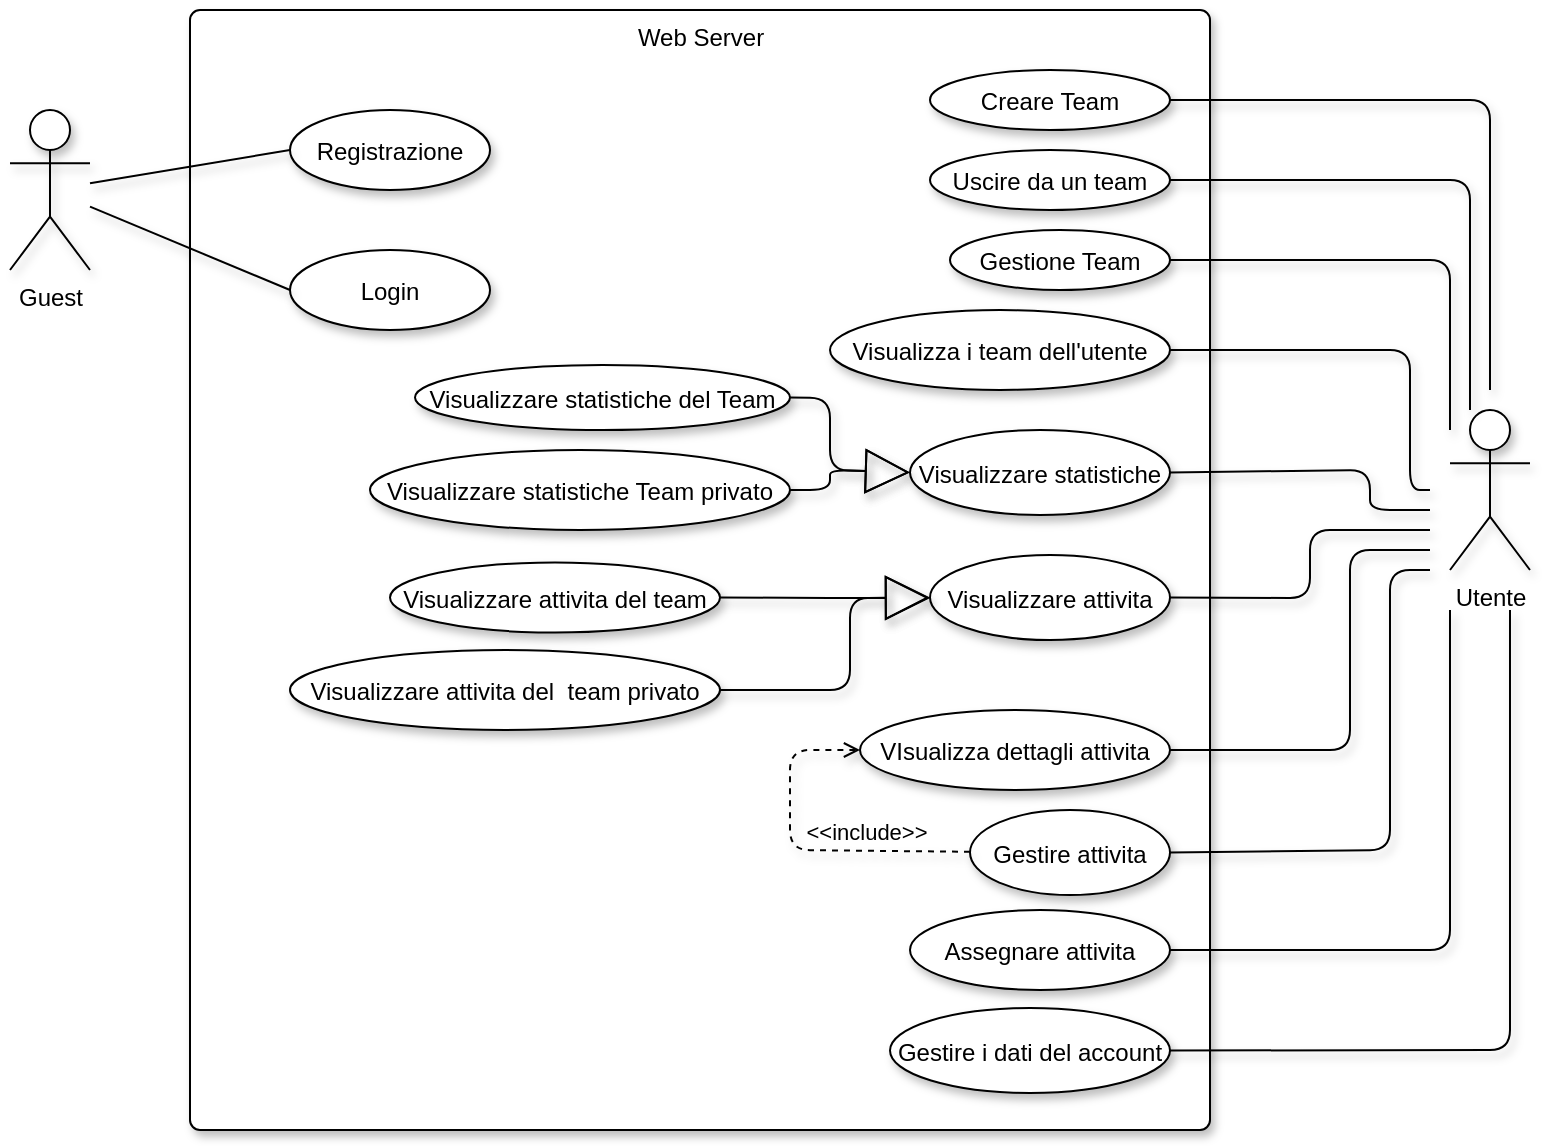 <mxfile>
    <diagram id="TRNsw1U95hQpOPNmzNrf" name="Page-1">
        <mxGraphModel dx="1055" dy="647" grid="1" gridSize="10" guides="1" tooltips="1" connect="1" arrows="1" fold="1" page="1" pageScale="1" pageWidth="850" pageHeight="1100" background="none" math="0" shadow="0">
            <root>
                <mxCell id="0"/>
                <mxCell id="1" parent="0"/>
                <mxCell id="6" value="Web Server" style="html=1;align=center;verticalAlign=top;rounded=1;absoluteArcSize=1;arcSize=10;dashed=0;shadow=1;" parent="1" vertex="1">
                    <mxGeometry x="170" y="40" width="510" height="560" as="geometry"/>
                </mxCell>
                <mxCell id="2" value="Guest" style="shape=umlActor;verticalLabelPosition=bottom;verticalAlign=top;html=1;shadow=1;" parent="1" vertex="1">
                    <mxGeometry x="80" y="90" width="40" height="80" as="geometry"/>
                </mxCell>
                <mxCell id="4" value="Utente" style="shape=umlActor;verticalLabelPosition=bottom;verticalAlign=top;html=1;shadow=1;" parent="1" vertex="1">
                    <mxGeometry x="800" y="240" width="40" height="80" as="geometry"/>
                </mxCell>
                <mxCell id="8" value="Registrazione" style="ellipse;shadow=1;" parent="1" vertex="1">
                    <mxGeometry x="220" y="90" width="100" height="40" as="geometry"/>
                </mxCell>
                <mxCell id="9" value="Login" style="ellipse;shadow=1;" parent="1" vertex="1">
                    <mxGeometry x="220" y="160" width="100" height="40" as="geometry"/>
                </mxCell>
                <mxCell id="10" value="" style="endArrow=none;startArrow=none;endFill=0;startFill=0;endSize=8;html=1;verticalAlign=bottom;labelBackgroundColor=none;strokeWidth=1;entryX=0;entryY=0.5;entryDx=0;entryDy=0;shadow=1;" parent="1" source="2" target="8" edge="1">
                    <mxGeometry width="160" relative="1" as="geometry">
                        <mxPoint x="330" y="300" as="sourcePoint"/>
                        <mxPoint x="490" y="300" as="targetPoint"/>
                    </mxGeometry>
                </mxCell>
                <mxCell id="11" value="" style="endArrow=none;startArrow=none;endFill=0;startFill=0;endSize=8;html=1;verticalAlign=bottom;labelBackgroundColor=none;strokeWidth=1;entryX=0;entryY=0.5;entryDx=0;entryDy=0;shadow=1;" parent="1" target="9" edge="1" source="2">
                    <mxGeometry width="160" relative="1" as="geometry">
                        <mxPoint x="110" y="170" as="sourcePoint"/>
                        <mxPoint x="244.645" y="124.142" as="targetPoint"/>
                    </mxGeometry>
                </mxCell>
                <mxCell id="12" value="Visualizzare attivita del team" style="ellipse;shadow=1;" parent="1" vertex="1">
                    <mxGeometry x="270" y="316.25" width="165" height="35" as="geometry"/>
                </mxCell>
                <mxCell id="13" value="Gestire attivita" style="ellipse;shadow=1;" parent="1" vertex="1">
                    <mxGeometry x="560" y="440" width="100" height="42.5" as="geometry"/>
                </mxCell>
                <mxCell id="14" value="Creare Team" style="ellipse;shadow=1;" parent="1" vertex="1">
                    <mxGeometry x="540" y="70" width="120" height="30" as="geometry"/>
                </mxCell>
                <mxCell id="16" value="Visualizza i team dell'utente" style="ellipse;shadow=1;" parent="1" vertex="1">
                    <mxGeometry x="490" y="190" width="170" height="40" as="geometry"/>
                </mxCell>
                <mxCell id="17" value="Assegnare attivita" style="ellipse;shadow=1;" parent="1" vertex="1">
                    <mxGeometry x="530" y="490" width="130" height="40" as="geometry"/>
                </mxCell>
                <mxCell id="19" value="Uscire da un team" style="ellipse;shadow=1;" parent="1" vertex="1">
                    <mxGeometry x="540" y="110" width="120" height="30" as="geometry"/>
                </mxCell>
                <mxCell id="15" value="Gestione Team" style="ellipse;shadow=1;" parent="1" vertex="1">
                    <mxGeometry x="550" y="150" width="110" height="30" as="geometry"/>
                </mxCell>
                <mxCell id="22" value="" style="endArrow=none;startArrow=none;endFill=0;startFill=0;endSize=8;html=1;verticalAlign=bottom;labelBackgroundColor=none;strokeWidth=1;exitX=1;exitY=0.5;exitDx=0;exitDy=0;shadow=1;" parent="1" source="14" edge="1">
                    <mxGeometry width="160" relative="1" as="geometry">
                        <mxPoint x="250" y="250" as="sourcePoint"/>
                        <mxPoint x="820" y="230" as="targetPoint"/>
                        <Array as="points">
                            <mxPoint x="820" y="85"/>
                        </Array>
                    </mxGeometry>
                </mxCell>
                <mxCell id="23" value="" style="endArrow=none;startArrow=none;endFill=0;startFill=0;endSize=8;html=1;verticalAlign=bottom;labelBackgroundColor=none;strokeWidth=1;exitX=1;exitY=0.5;exitDx=0;exitDy=0;shadow=1;" parent="1" source="15" edge="1">
                    <mxGeometry width="160" relative="1" as="geometry">
                        <mxPoint x="630.0" y="108.75" as="sourcePoint"/>
                        <mxPoint x="800" y="250" as="targetPoint"/>
                        <Array as="points">
                            <mxPoint x="800" y="165"/>
                        </Array>
                    </mxGeometry>
                </mxCell>
                <mxCell id="24" value="" style="endArrow=none;startArrow=none;endFill=0;startFill=0;endSize=8;html=1;verticalAlign=bottom;labelBackgroundColor=none;strokeWidth=1;exitX=1;exitY=0.5;exitDx=0;exitDy=0;shadow=1;" parent="1" source="16" edge="1">
                    <mxGeometry width="160" relative="1" as="geometry">
                        <mxPoint x="640.0" y="118.75" as="sourcePoint"/>
                        <mxPoint x="790" y="280" as="targetPoint"/>
                        <Array as="points">
                            <mxPoint x="780" y="210"/>
                            <mxPoint x="780" y="280"/>
                        </Array>
                    </mxGeometry>
                </mxCell>
                <mxCell id="26" value="" style="endArrow=none;startArrow=none;endFill=0;startFill=0;endSize=8;html=1;verticalAlign=bottom;labelBackgroundColor=none;strokeWidth=1;exitX=1;exitY=0.5;exitDx=0;exitDy=0;shadow=1;" parent="1" source="13" edge="1">
                    <mxGeometry width="160" relative="1" as="geometry">
                        <mxPoint x="660.0" y="138.75" as="sourcePoint"/>
                        <mxPoint x="790" y="320" as="targetPoint"/>
                        <Array as="points">
                            <mxPoint x="770" y="460"/>
                            <mxPoint x="770" y="320"/>
                        </Array>
                    </mxGeometry>
                </mxCell>
                <mxCell id="27" value="" style="endArrow=none;startArrow=none;endFill=0;startFill=0;endSize=8;html=1;verticalAlign=bottom;labelBackgroundColor=none;strokeWidth=1;exitX=1;exitY=0.5;exitDx=0;exitDy=0;shadow=1;" parent="1" source="17" edge="1">
                    <mxGeometry width="160" relative="1" as="geometry">
                        <mxPoint x="670.0" y="148.75" as="sourcePoint"/>
                        <mxPoint x="800" y="340" as="targetPoint"/>
                        <Array as="points">
                            <mxPoint x="800" y="510"/>
                        </Array>
                    </mxGeometry>
                </mxCell>
                <mxCell id="28" value="Gestire i dati del account" style="ellipse;shadow=1;" parent="1" vertex="1">
                    <mxGeometry x="520" y="539" width="140" height="42.5" as="geometry"/>
                </mxCell>
                <mxCell id="29" value="" style="endArrow=none;startArrow=none;endFill=0;startFill=0;endSize=8;html=1;verticalAlign=bottom;labelBackgroundColor=none;strokeWidth=1;exitX=1;exitY=0.5;exitDx=0;exitDy=0;shadow=1;" parent="1" source="28" edge="1">
                    <mxGeometry width="160" relative="1" as="geometry">
                        <mxPoint x="620" y="455" as="sourcePoint"/>
                        <mxPoint x="830" y="340" as="targetPoint"/>
                        <Array as="points">
                            <mxPoint x="830" y="560"/>
                        </Array>
                    </mxGeometry>
                </mxCell>
                <mxCell id="30" value="" style="endArrow=none;startArrow=none;endFill=0;startFill=0;endSize=8;html=1;verticalAlign=bottom;labelBackgroundColor=none;strokeWidth=1;exitX=1;exitY=0.5;exitDx=0;exitDy=0;shadow=1;" parent="1" source="19" edge="1">
                    <mxGeometry width="160" relative="1" as="geometry">
                        <mxPoint x="605" y="91.25" as="sourcePoint"/>
                        <mxPoint x="810" y="240" as="targetPoint"/>
                        <Array as="points">
                            <mxPoint x="810" y="125"/>
                        </Array>
                    </mxGeometry>
                </mxCell>
                <mxCell id="34" value="VIsualizza dettagli attivita" style="ellipse;shadow=1;" vertex="1" parent="1">
                    <mxGeometry x="505" y="390" width="155" height="40" as="geometry"/>
                </mxCell>
                <mxCell id="35" value="" style="endArrow=none;startArrow=none;endFill=0;startFill=0;endSize=8;html=1;verticalAlign=bottom;labelBackgroundColor=none;strokeWidth=1;exitX=1;exitY=0.5;exitDx=0;exitDy=0;shadow=1;jumpSize=7;" edge="1" parent="1" source="34">
                    <mxGeometry width="160" relative="1" as="geometry">
                        <mxPoint x="595" y="451.25" as="sourcePoint"/>
                        <mxPoint x="790" y="310" as="targetPoint"/>
                        <Array as="points">
                            <mxPoint x="750" y="410"/>
                            <mxPoint x="750" y="310"/>
                        </Array>
                    </mxGeometry>
                </mxCell>
                <mxCell id="36" value="&amp;lt;&amp;lt;include&amp;gt;&amp;gt;" style="html=1;verticalAlign=bottom;labelBackgroundColor=none;endArrow=open;endFill=0;dashed=1;shadow=1;" edge="1" parent="1" source="13" target="34">
                    <mxGeometry x="-0.4" width="160" relative="1" as="geometry">
                        <mxPoint x="477.5" y="320" as="sourcePoint"/>
                        <mxPoint x="127.5" y="380" as="targetPoint"/>
                        <Array as="points">
                            <mxPoint x="470" y="460"/>
                            <mxPoint x="470" y="410"/>
                        </Array>
                        <mxPoint as="offset"/>
                    </mxGeometry>
                </mxCell>
                <mxCell id="50" value="Visualizzare statistiche del Team" style="ellipse;shadow=1;" vertex="1" parent="1">
                    <mxGeometry x="282.5" y="217.5" width="187.5" height="32.5" as="geometry"/>
                </mxCell>
                <mxCell id="55" value="Visualizzare statistiche Team privato" style="ellipse;shadow=1;" vertex="1" parent="1">
                    <mxGeometry x="260" y="260" width="210" height="40" as="geometry"/>
                </mxCell>
                <mxCell id="56" value="Visualizzare statistiche" style="ellipse;shadow=1;" vertex="1" parent="1">
                    <mxGeometry x="530" y="250" width="130" height="42.5" as="geometry"/>
                </mxCell>
                <mxCell id="57" value="" style="endArrow=block;startArrow=none;endFill=0;startFill=0;endSize=20;html=1;verticalAlign=bottom;labelBackgroundColor=none;entryX=0;entryY=0.5;entryDx=0;entryDy=0;exitX=1;exitY=0.5;exitDx=0;exitDy=0;startSize=8;shadow=1;" edge="1" parent="1" source="50" target="56">
                    <mxGeometry width="160" relative="1" as="geometry">
                        <mxPoint x="380" y="310" as="sourcePoint"/>
                        <mxPoint x="540" y="310" as="targetPoint"/>
                        <Array as="points">
                            <mxPoint x="490" y="234"/>
                            <mxPoint x="490" y="270"/>
                        </Array>
                    </mxGeometry>
                </mxCell>
                <mxCell id="58" value="" style="endArrow=block;startArrow=none;endFill=0;startFill=0;endSize=20;html=1;verticalAlign=bottom;labelBackgroundColor=none;entryX=0;entryY=0.5;entryDx=0;entryDy=0;exitX=1;exitY=0.5;exitDx=0;exitDy=0;startSize=8;shadow=1;" edge="1" parent="1" source="55" target="56">
                    <mxGeometry width="160" relative="1" as="geometry">
                        <mxPoint x="503.5" y="271.25" as="sourcePoint"/>
                        <mxPoint x="540.0" y="290" as="targetPoint"/>
                        <Array as="points">
                            <mxPoint x="490" y="280"/>
                            <mxPoint x="490" y="270"/>
                        </Array>
                    </mxGeometry>
                </mxCell>
                <mxCell id="59" value="Visualizzare attivita del  team privato" style="ellipse;shadow=1;" vertex="1" parent="1">
                    <mxGeometry x="220" y="360" width="215" height="40" as="geometry"/>
                </mxCell>
                <mxCell id="60" value="Visualizzare attivita" style="ellipse;shadow=1;" vertex="1" parent="1">
                    <mxGeometry x="540" y="312.5" width="120" height="42.5" as="geometry"/>
                </mxCell>
                <mxCell id="61" value="" style="endArrow=block;startArrow=none;endFill=0;startFill=0;endSize=20;html=1;verticalAlign=bottom;labelBackgroundColor=none;entryX=0;entryY=0.5;entryDx=0;entryDy=0;exitX=1;exitY=0.5;exitDx=0;exitDy=0;startSize=8;shadow=1;" edge="1" parent="1" source="59" target="60">
                    <mxGeometry width="160" relative="1" as="geometry">
                        <mxPoint x="480" y="301.25" as="sourcePoint"/>
                        <mxPoint x="540" y="281.25" as="targetPoint"/>
                        <Array as="points">
                            <mxPoint x="500" y="380"/>
                            <mxPoint x="500" y="334"/>
                        </Array>
                    </mxGeometry>
                </mxCell>
                <mxCell id="62" value="" style="endArrow=block;startArrow=none;endFill=0;startFill=0;endSize=20;html=1;verticalAlign=bottom;labelBackgroundColor=none;exitX=1;exitY=0.5;exitDx=0;exitDy=0;startSize=8;shadow=1;" edge="1" parent="1" source="12">
                    <mxGeometry width="160" relative="1" as="geometry">
                        <mxPoint x="490" y="311.25" as="sourcePoint"/>
                        <mxPoint x="540" y="334" as="targetPoint"/>
                        <Array as="points">
                            <mxPoint x="500" y="334"/>
                        </Array>
                    </mxGeometry>
                </mxCell>
                <mxCell id="63" value="" style="endArrow=none;startArrow=none;endFill=0;startFill=0;endSize=8;html=1;verticalAlign=bottom;labelBackgroundColor=none;strokeWidth=1;exitX=1;exitY=0.5;exitDx=0;exitDy=0;shadow=1;" edge="1" parent="1" source="56">
                    <mxGeometry width="160" relative="1" as="geometry">
                        <mxPoint x="670" y="220" as="sourcePoint"/>
                        <mxPoint x="790" y="290" as="targetPoint"/>
                        <Array as="points">
                            <mxPoint x="760" y="270"/>
                            <mxPoint x="760" y="290"/>
                            <mxPoint x="790" y="290"/>
                        </Array>
                    </mxGeometry>
                </mxCell>
                <mxCell id="64" value="" style="endArrow=none;startArrow=none;endFill=0;startFill=0;endSize=8;html=1;verticalAlign=bottom;labelBackgroundColor=none;strokeWidth=1;exitX=1;exitY=0.5;exitDx=0;exitDy=0;shadow=1;" edge="1" parent="1" source="60">
                    <mxGeometry width="160" relative="1" as="geometry">
                        <mxPoint x="680" y="230" as="sourcePoint"/>
                        <mxPoint x="790" y="300" as="targetPoint"/>
                        <Array as="points">
                            <mxPoint x="730" y="334"/>
                            <mxPoint x="730" y="300"/>
                        </Array>
                    </mxGeometry>
                </mxCell>
            </root>
        </mxGraphModel>
    </diagram>
</mxfile>